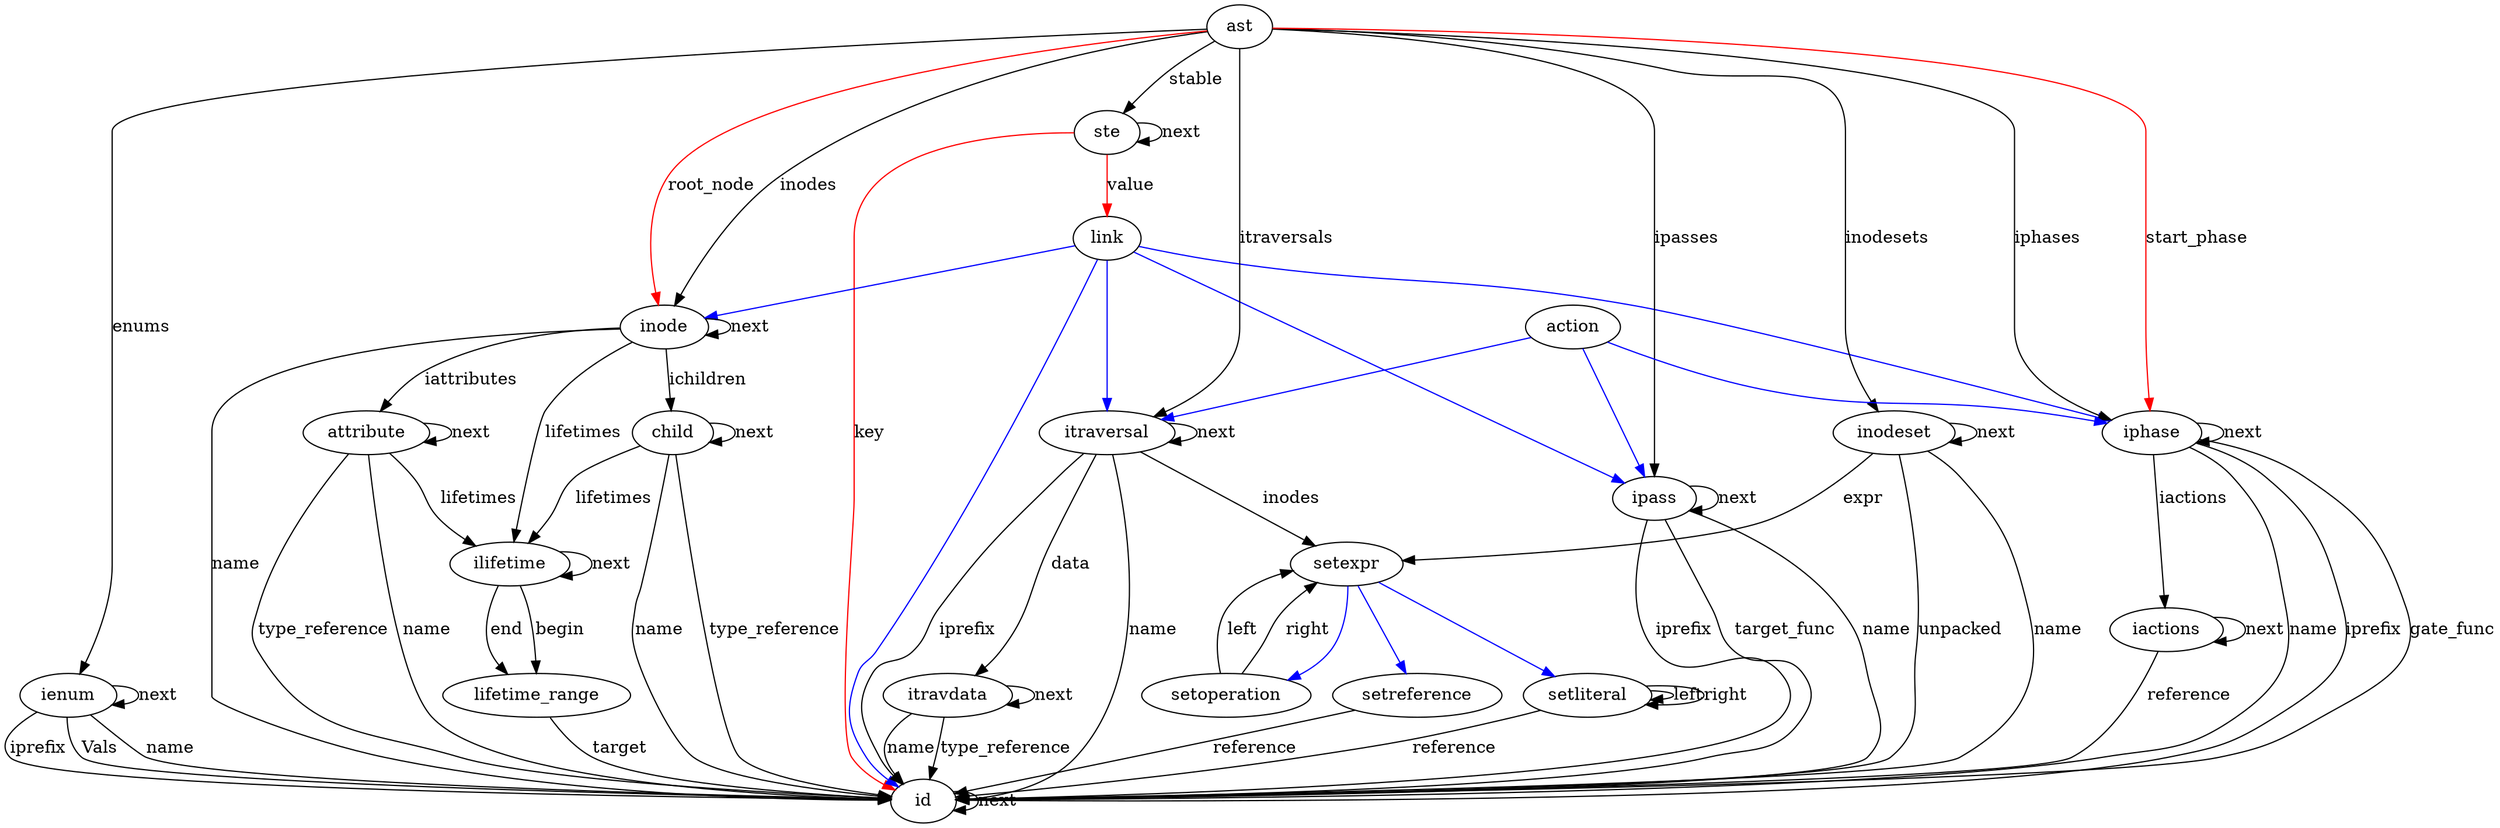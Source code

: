 digraph Ast {
id;
id -> id[label="next"]
ienum;
ienum -> id[label="Vals"]
ienum -> id[label="name"]
ienum -> id[label="iprefix"]
ienum -> ienum[label="next"]
attribute;
attribute -> id[label="name"]
attribute -> id[label="type_reference"]
attribute -> ilifetime[label="lifetimes"]
attribute -> attribute[label="next"]
itravdata;
itravdata -> id[label="name"]
itravdata -> id[label="type_reference"]
itravdata -> itravdata[label="next"]
setoperation;
setoperation -> setexpr[label="left"]
setoperation -> setexpr[label="right"]
setliteral;
setliteral -> id[label="reference"]
setliteral -> setliteral[label="left"]
setliteral -> setliteral[label="right"]
setreference;
setreference -> id[label="reference"]
ste;
ste -> ste[label="next"]
ste -> id[color=red, label="key"]
ste -> link[color=red, label="value"]
child;
child -> id[label="name"]
child -> ilifetime[label="lifetimes"]
child -> child[label="next"]
child -> id[label="type_reference"]
lifetime_range;
lifetime_range -> id[label="target"]
ilifetime;
ilifetime -> lifetime_range[label="begin"]
ilifetime -> lifetime_range[label="end"]
ilifetime -> ilifetime[label="next"]
inodeset;
inodeset -> id[label="name"]
inodeset -> setexpr[label="expr"]
inodeset -> id[label="unpacked"]
inodeset -> inodeset[label="next"]
inode;
inode -> id[label="name"]
inode -> inode[label="next"]
inode -> child[label="ichildren"]
inode -> attribute[label="iattributes"]
inode -> ilifetime[label="lifetimes"]
ipass;
ipass -> id[label="name"]
ipass -> id[label="iprefix"]
ipass -> id[label="target_func"]
ipass -> ipass[label="next"]
itraversal;
itraversal -> id[label="name"]
itraversal -> id[label="iprefix"]
itraversal -> setexpr[label="inodes"]
itraversal -> itravdata[label="data"]
itraversal -> itraversal[label="next"]
iphase;
iphase -> id[label="name"]
iphase -> id[label="iprefix"]
iphase -> id[label="gate_func"]
iphase -> iactions[label="iactions"]
iphase -> iphase[label="next"]
iactions;
iactions -> id[label="reference"]
iactions -> iactions[label="next"]
ast;
ast -> iphase[label="iphases"]
ast -> itraversal[label="itraversals"]
ast -> ipass[label="ipasses"]
ast -> inode[label="inodes"]
ast -> inodeset[label="inodesets"]
ast -> ienum[label="enums"]
ast -> ste[label="stable"]
ast -> inode[color=red, label="root_node"]
ast -> iphase[color=red, label="start_phase"]
setexpr;
setexpr -> setoperation [color=blue]
setexpr -> setreference [color=blue]
setexpr -> setliteral [color=blue]
link;
link -> iphase [color=blue]
link -> itraversal [color=blue]
link -> ipass [color=blue]
link -> inode [color=blue]
link -> id [color=blue]
action;
action -> iphase [color=blue]
action -> itraversal [color=blue]
action -> ipass [color=blue]
}
